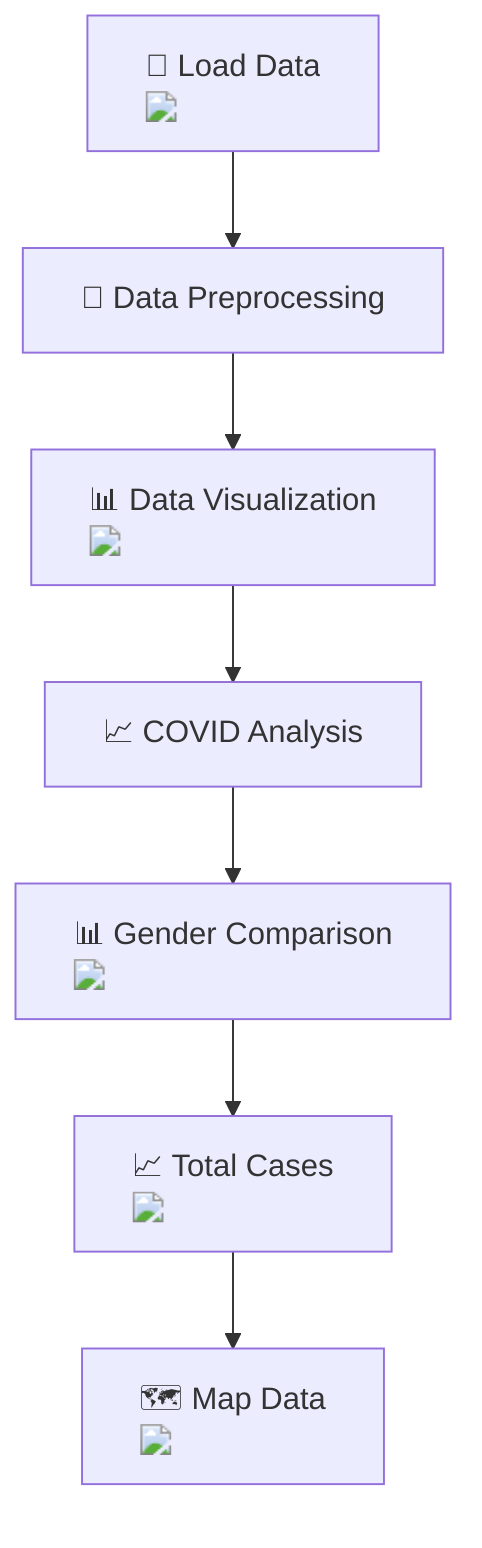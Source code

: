 graph TD;
    A["📂 Load Data <br/> <img src='file.svg' /> "] --> B["🧹 Data Preprocessing"]
    B --> C["📊 Data Visualization <br/> <img src='dummy_plots/barplot_template.svg' />"]
    C --> D["📈 COVID Analysis"]
    D --> E["📊 Gender Comparison <br/> <img src='dummy_plots/barplot_template.svg' />"]
    E --> F["📈 Total Cases <br/> <img src='dummy_plots/pie_template.svg' />"]
    F --> G["🗺️ Map Data <br/> <img src='icons/image.svg' />"]